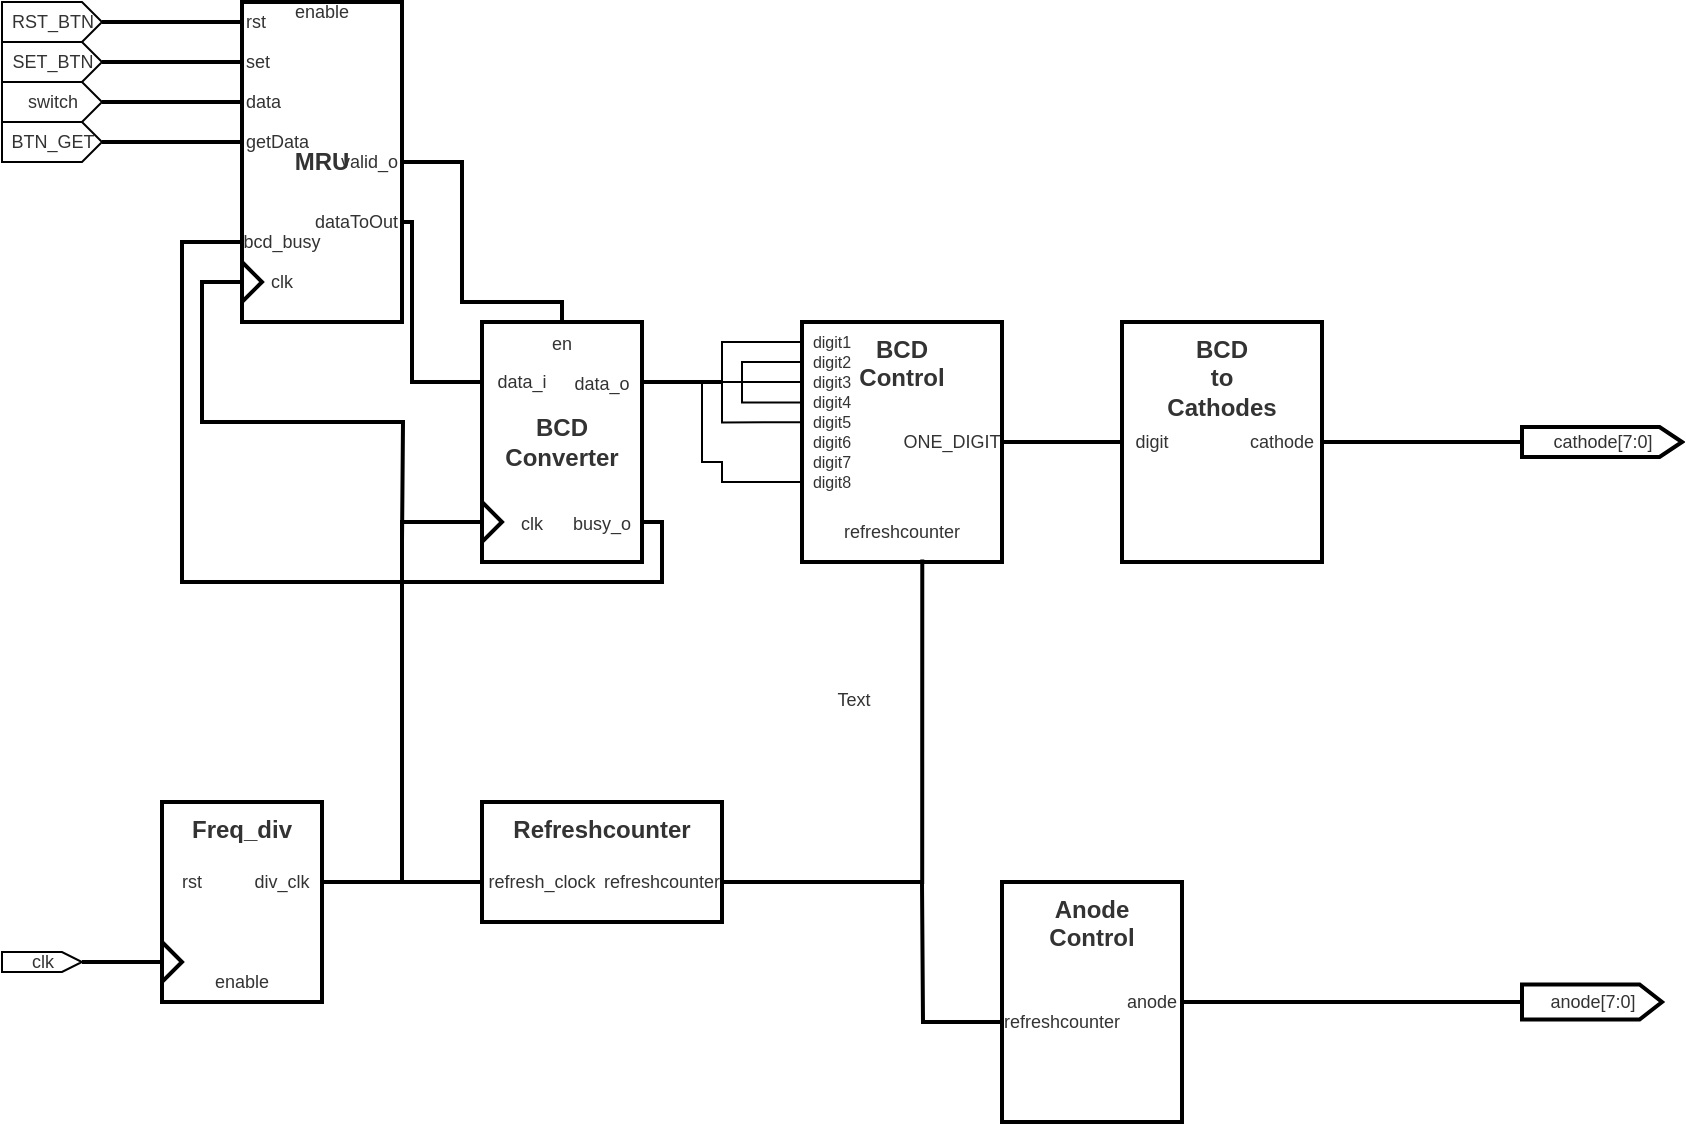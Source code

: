 <mxfile version="24.2.5" type="device">
  <diagram name="Page-1" id="2x621jaUKA7F4XU8DzSN">
    <mxGraphModel dx="1006" dy="763" grid="0" gridSize="10" guides="1" tooltips="1" connect="1" arrows="1" fold="1" page="1" pageScale="1" pageWidth="850" pageHeight="1100" background="#ffffff" math="0" shadow="0">
      <root>
        <mxCell id="0" />
        <mxCell id="1" parent="0" />
        <mxCell id="rzKfDNWufYK-WlPWeBFo-13" style="edgeStyle=orthogonalEdgeStyle;rounded=0;orthogonalLoop=1;jettySize=auto;html=1;exitX=1;exitY=0.25;exitDx=0;exitDy=0;fontFamily=Helvetica;fontSize=12;fontColor=#333333;strokeColor=#000000;endArrow=none;endFill=0;strokeWidth=2;" edge="1" parent="1" source="rzKfDNWufYK-WlPWeBFo-5">
          <mxGeometry relative="1" as="geometry">
            <mxPoint x="360" y="230" as="targetPoint" />
          </mxGeometry>
        </mxCell>
        <mxCell id="rzKfDNWufYK-WlPWeBFo-19" value="" style="endArrow=none;html=1;rounded=0;strokeColor=#000000;strokeWidth=1;align=center;verticalAlign=middle;fontFamily=Helvetica;fontSize=12;fontColor=#333333;labelBackgroundColor=default;edgeStyle=orthogonalEdgeStyle;exitX=0;exitY=0.083;exitDx=0;exitDy=0;exitPerimeter=0;" edge="1" parent="1" source="rzKfDNWufYK-WlPWeBFo-17">
          <mxGeometry width="50" height="50" relative="1" as="geometry">
            <mxPoint x="290" y="340" as="sourcePoint" />
            <mxPoint x="360" y="230" as="targetPoint" />
            <Array as="points">
              <mxPoint x="360" y="210" />
            </Array>
          </mxGeometry>
        </mxCell>
        <mxCell id="rzKfDNWufYK-WlPWeBFo-20" value="" style="endArrow=none;html=1;rounded=0;strokeColor=#000000;strokeWidth=1;align=center;verticalAlign=middle;fontFamily=Helvetica;fontSize=12;fontColor=#333333;labelBackgroundColor=default;edgeStyle=orthogonalEdgeStyle;" edge="1" parent="1">
          <mxGeometry width="50" height="50" relative="1" as="geometry">
            <mxPoint x="400" y="220" as="sourcePoint" />
            <mxPoint x="360" y="230" as="targetPoint" />
            <Array as="points">
              <mxPoint x="370" y="220" />
            </Array>
          </mxGeometry>
        </mxCell>
        <mxCell id="rzKfDNWufYK-WlPWeBFo-22" value="" style="endArrow=none;html=1;rounded=0;strokeColor=#000000;strokeWidth=1;align=center;verticalAlign=middle;fontFamily=Helvetica;fontSize=12;fontColor=#333333;labelBackgroundColor=default;edgeStyle=orthogonalEdgeStyle;exitX=-0.003;exitY=0.335;exitDx=0;exitDy=0;exitPerimeter=0;" edge="1" parent="1" source="rzKfDNWufYK-WlPWeBFo-17">
          <mxGeometry width="50" height="50" relative="1" as="geometry">
            <mxPoint x="410" y="230" as="sourcePoint" />
            <mxPoint x="360" y="230" as="targetPoint" />
            <Array as="points">
              <mxPoint x="370" y="240" />
              <mxPoint x="370" y="230" />
            </Array>
          </mxGeometry>
        </mxCell>
        <mxCell id="rzKfDNWufYK-WlPWeBFo-23" value="" style="endArrow=none;html=1;rounded=0;strokeColor=#000000;strokeWidth=1;align=center;verticalAlign=middle;fontFamily=Helvetica;fontSize=12;fontColor=#333333;labelBackgroundColor=default;edgeStyle=orthogonalEdgeStyle;exitX=-0.007;exitY=0.418;exitDx=0;exitDy=0;exitPerimeter=0;" edge="1" parent="1" source="rzKfDNWufYK-WlPWeBFo-17">
          <mxGeometry width="50" height="50" relative="1" as="geometry">
            <mxPoint x="390" y="250" as="sourcePoint" />
            <mxPoint x="360" y="230" as="targetPoint" />
            <Array as="points">
              <mxPoint x="360" y="250" />
            </Array>
          </mxGeometry>
        </mxCell>
        <mxCell id="rzKfDNWufYK-WlPWeBFo-24" value="" style="endArrow=none;html=1;rounded=0;strokeColor=#000000;strokeWidth=1;align=center;verticalAlign=middle;fontFamily=Helvetica;fontSize=12;fontColor=#333333;labelBackgroundColor=default;edgeStyle=orthogonalEdgeStyle;exitX=0;exitY=0.25;exitDx=0;exitDy=0;" edge="1" parent="1" source="rzKfDNWufYK-WlPWeBFo-17">
          <mxGeometry width="50" height="50" relative="1" as="geometry">
            <mxPoint x="410" y="240" as="sourcePoint" />
            <mxPoint x="370" y="230" as="targetPoint" />
            <Array as="points">
              <mxPoint x="400" y="230" />
              <mxPoint x="400" y="230" />
            </Array>
          </mxGeometry>
        </mxCell>
        <mxCell id="rzKfDNWufYK-WlPWeBFo-65" style="edgeStyle=orthogonalEdgeStyle;rounded=0;orthogonalLoop=1;jettySize=auto;html=1;exitX=1;exitY=0.5;exitDx=0;exitDy=0;entryX=0;entryY=0.5;entryDx=0;entryDy=0;strokeColor=#000000;strokeWidth=2;align=center;verticalAlign=middle;fontFamily=Helvetica;fontSize=9;fontColor=#333333;labelBackgroundColor=none;endArrow=none;endFill=0;" edge="1" parent="1" source="rzKfDNWufYK-WlPWeBFo-17" target="rzKfDNWufYK-WlPWeBFo-63">
          <mxGeometry relative="1" as="geometry" />
        </mxCell>
        <mxCell id="rzKfDNWufYK-WlPWeBFo-17" value="&lt;b&gt;BCD&lt;/b&gt;&lt;div&gt;&lt;b&gt;Control&lt;/b&gt;&lt;br&gt;&lt;/div&gt;" style="rounded=0;whiteSpace=wrap;html=1;strokeColor=#000000;strokeWidth=2;align=center;verticalAlign=top;fontFamily=Helvetica;fontSize=12;fontColor=#333333;fillColor=none;" vertex="1" parent="1">
          <mxGeometry x="400" y="200" width="100" height="120" as="geometry" />
        </mxCell>
        <mxCell id="rzKfDNWufYK-WlPWeBFo-27" value="digit1" style="text;html=1;align=center;verticalAlign=middle;whiteSpace=wrap;rounded=0;fontFamily=Helvetica;fontSize=8;fontColor=#333333;labelBackgroundColor=none;" vertex="1" parent="1">
          <mxGeometry x="400" y="200" width="30" height="20" as="geometry" />
        </mxCell>
        <mxCell id="rzKfDNWufYK-WlPWeBFo-28" value="digit2" style="text;html=1;align=center;verticalAlign=middle;whiteSpace=wrap;rounded=0;fontFamily=Helvetica;fontSize=8;fontColor=#333333;labelBackgroundColor=none;" vertex="1" parent="1">
          <mxGeometry x="400" y="210" width="30" height="20" as="geometry" />
        </mxCell>
        <mxCell id="rzKfDNWufYK-WlPWeBFo-29" value="digit3" style="text;html=1;align=center;verticalAlign=middle;whiteSpace=wrap;rounded=0;fontFamily=Helvetica;fontSize=8;fontColor=#333333;labelBackgroundColor=none;" vertex="1" parent="1">
          <mxGeometry x="400" y="220" width="30" height="20" as="geometry" />
        </mxCell>
        <mxCell id="rzKfDNWufYK-WlPWeBFo-30" value="digit4" style="text;html=1;align=center;verticalAlign=middle;whiteSpace=wrap;rounded=0;fontFamily=Helvetica;fontSize=8;fontColor=#333333;labelBackgroundColor=none;" vertex="1" parent="1">
          <mxGeometry x="400" y="230" width="30" height="20" as="geometry" />
        </mxCell>
        <mxCell id="rzKfDNWufYK-WlPWeBFo-31" value="digit5" style="text;html=1;align=center;verticalAlign=middle;whiteSpace=wrap;rounded=0;fontFamily=Helvetica;fontSize=8;fontColor=#333333;labelBackgroundColor=none;" vertex="1" parent="1">
          <mxGeometry x="400" y="240" width="30" height="20" as="geometry" />
        </mxCell>
        <mxCell id="rzKfDNWufYK-WlPWeBFo-35" value="ONE_DIGIT" style="text;html=1;align=center;verticalAlign=middle;whiteSpace=wrap;rounded=0;fontFamily=Helvetica;fontSize=9;fontColor=#333333;labelBackgroundColor=none;" vertex="1" parent="1">
          <mxGeometry x="450" y="242.5" width="50" height="35" as="geometry" />
        </mxCell>
        <mxCell id="rzKfDNWufYK-WlPWeBFo-36" value="refreshcounter" style="text;html=1;align=center;verticalAlign=middle;whiteSpace=wrap;rounded=0;fontFamily=Helvetica;fontSize=9;fontColor=#333333;labelBackgroundColor=none;" vertex="1" parent="1">
          <mxGeometry x="420" y="290" width="60" height="30" as="geometry" />
        </mxCell>
        <mxCell id="rzKfDNWufYK-WlPWeBFo-42" style="edgeStyle=orthogonalEdgeStyle;rounded=0;orthogonalLoop=1;jettySize=auto;html=1;exitX=1;exitY=0.5;exitDx=0;exitDy=0;exitPerimeter=0;entryX=0;entryY=0.5;entryDx=0;entryDy=0;strokeColor=#000000;strokeWidth=2;align=center;verticalAlign=middle;fontFamily=Helvetica;fontSize=9;fontColor=#333333;labelBackgroundColor=none;endArrow=none;endFill=0;" edge="1" parent="1" source="rzKfDNWufYK-WlPWeBFo-41" target="rzKfDNWufYK-WlPWeBFo-39">
          <mxGeometry relative="1" as="geometry" />
        </mxCell>
        <mxCell id="rzKfDNWufYK-WlPWeBFo-41" value="clk" style="html=1;shadow=0;dashed=0;align=center;verticalAlign=middle;shape=mxgraph.arrows2.arrow;dy=0;dx=10;notch=0;rounded=0;strokeColor=#000000;strokeWidth=1;fontFamily=Helvetica;fontSize=9;fontColor=#333333;labelBackgroundColor=none;fillColor=none;gradientColor=none;" vertex="1" parent="1">
          <mxGeometry y="515" width="40" height="10" as="geometry" />
        </mxCell>
        <mxCell id="rzKfDNWufYK-WlPWeBFo-46" value="" style="group" vertex="1" connectable="0" parent="1">
          <mxGeometry x="80" y="440" width="80" height="100" as="geometry" />
        </mxCell>
        <mxCell id="rzKfDNWufYK-WlPWeBFo-38" value="&lt;b&gt;&lt;font style=&quot;font-size: 12px;&quot;&gt;Freq_div&lt;/font&gt;&lt;/b&gt;" style="rounded=0;whiteSpace=wrap;html=1;align=center;verticalAlign=top;fontFamily=Helvetica;fontSize=9;fontColor=#333333;labelBackgroundColor=none;fillColor=none;gradientColor=none;strokeColor=#000000;strokeWidth=2;" vertex="1" parent="rzKfDNWufYK-WlPWeBFo-46">
          <mxGeometry width="80" height="100" as="geometry" />
        </mxCell>
        <mxCell id="rzKfDNWufYK-WlPWeBFo-39" value="" style="triangle;whiteSpace=wrap;html=1;rounded=0;strokeColor=#000000;strokeWidth=2;align=center;verticalAlign=middle;fontFamily=Helvetica;fontSize=12;fontColor=#333333;fillColor=none;" vertex="1" parent="rzKfDNWufYK-WlPWeBFo-46">
          <mxGeometry y="70" width="10" height="20" as="geometry" />
        </mxCell>
        <mxCell id="rzKfDNWufYK-WlPWeBFo-43" value="rst" style="text;html=1;align=center;verticalAlign=middle;whiteSpace=wrap;rounded=0;fontFamily=Helvetica;fontSize=9;fontColor=#333333;labelBackgroundColor=none;" vertex="1" parent="rzKfDNWufYK-WlPWeBFo-46">
          <mxGeometry y="30" width="30" height="20" as="geometry" />
        </mxCell>
        <mxCell id="rzKfDNWufYK-WlPWeBFo-44" value="enable" style="text;html=1;align=center;verticalAlign=middle;whiteSpace=wrap;rounded=0;fontFamily=Helvetica;fontSize=9;fontColor=#333333;labelBackgroundColor=none;" vertex="1" parent="rzKfDNWufYK-WlPWeBFo-46">
          <mxGeometry x="20" y="80" width="40" height="20" as="geometry" />
        </mxCell>
        <mxCell id="rzKfDNWufYK-WlPWeBFo-45" value="div_clk" style="text;html=1;align=center;verticalAlign=middle;whiteSpace=wrap;rounded=0;fontFamily=Helvetica;fontSize=9;fontColor=#333333;labelBackgroundColor=none;" vertex="1" parent="rzKfDNWufYK-WlPWeBFo-46">
          <mxGeometry x="40" y="30" width="40" height="20" as="geometry" />
        </mxCell>
        <mxCell id="rzKfDNWufYK-WlPWeBFo-47" style="edgeStyle=orthogonalEdgeStyle;rounded=0;orthogonalLoop=1;jettySize=auto;html=1;exitX=1;exitY=0.5;exitDx=0;exitDy=0;strokeColor=#000000;strokeWidth=2;align=center;verticalAlign=middle;fontFamily=Helvetica;fontSize=9;fontColor=#333333;labelBackgroundColor=none;endArrow=none;endFill=0;entryX=0;entryY=0.5;entryDx=0;entryDy=0;" edge="1" parent="1" source="rzKfDNWufYK-WlPWeBFo-45" target="rzKfDNWufYK-WlPWeBFo-6">
          <mxGeometry relative="1" as="geometry">
            <mxPoint x="200" y="300" as="targetPoint" />
            <Array as="points">
              <mxPoint x="200" y="480" />
              <mxPoint x="200" y="300" />
            </Array>
          </mxGeometry>
        </mxCell>
        <mxCell id="rzKfDNWufYK-WlPWeBFo-51" value="" style="group" vertex="1" connectable="0" parent="1">
          <mxGeometry x="240" y="440" width="120" height="60" as="geometry" />
        </mxCell>
        <mxCell id="rzKfDNWufYK-WlPWeBFo-48" value="&lt;b&gt;&lt;font style=&quot;font-size: 12px;&quot;&gt;Refreshcounter&lt;/font&gt;&lt;/b&gt;" style="rounded=0;whiteSpace=wrap;html=1;strokeColor=#000000;strokeWidth=2;align=center;verticalAlign=top;fontFamily=Helvetica;fontSize=9;fontColor=#333333;labelBackgroundColor=none;fillColor=none;gradientColor=none;" vertex="1" parent="rzKfDNWufYK-WlPWeBFo-51">
          <mxGeometry width="120" height="60" as="geometry" />
        </mxCell>
        <mxCell id="rzKfDNWufYK-WlPWeBFo-49" value="refresh_clock" style="text;html=1;align=center;verticalAlign=middle;whiteSpace=wrap;rounded=0;fontFamily=Helvetica;fontSize=9;fontColor=#333333;labelBackgroundColor=none;" vertex="1" parent="rzKfDNWufYK-WlPWeBFo-51">
          <mxGeometry y="30" width="60" height="20" as="geometry" />
        </mxCell>
        <mxCell id="rzKfDNWufYK-WlPWeBFo-50" value="refreshcounter" style="text;html=1;align=center;verticalAlign=middle;whiteSpace=wrap;rounded=0;fontFamily=Helvetica;fontSize=9;fontColor=#333333;labelBackgroundColor=none;" vertex="1" parent="rzKfDNWufYK-WlPWeBFo-51">
          <mxGeometry x="60" y="25" width="60" height="30" as="geometry" />
        </mxCell>
        <mxCell id="rzKfDNWufYK-WlPWeBFo-53" style="edgeStyle=orthogonalEdgeStyle;rounded=0;orthogonalLoop=1;jettySize=auto;html=1;exitX=1;exitY=0.5;exitDx=0;exitDy=0;strokeColor=#000000;strokeWidth=2;align=center;verticalAlign=middle;fontFamily=Helvetica;fontSize=9;fontColor=#333333;labelBackgroundColor=none;endArrow=none;endFill=0;entryX=0.669;entryY=0.959;entryDx=0;entryDy=0;entryPerimeter=0;" edge="1" parent="1" source="rzKfDNWufYK-WlPWeBFo-50" target="rzKfDNWufYK-WlPWeBFo-36">
          <mxGeometry relative="1" as="geometry">
            <mxPoint x="460.0" y="480.043" as="targetPoint" />
          </mxGeometry>
        </mxCell>
        <mxCell id="rzKfDNWufYK-WlPWeBFo-54" value="" style="endArrow=none;html=1;rounded=0;strokeColor=#000000;strokeWidth=2;align=center;verticalAlign=middle;fontFamily=Helvetica;fontSize=9;fontColor=#333333;labelBackgroundColor=none;edgeStyle=orthogonalEdgeStyle;" edge="1" parent="1" source="rzKfDNWufYK-WlPWeBFo-56">
          <mxGeometry width="50" height="50" relative="1" as="geometry">
            <mxPoint x="470" y="550" as="sourcePoint" />
            <mxPoint x="460" y="480" as="targetPoint" />
          </mxGeometry>
        </mxCell>
        <mxCell id="rzKfDNWufYK-WlPWeBFo-55" value="&lt;font style=&quot;font-size: 12px;&quot;&gt;&lt;b&gt;Anode&lt;br&gt;Control&lt;/b&gt;&lt;/font&gt;" style="rounded=0;whiteSpace=wrap;html=1;strokeColor=#000000;strokeWidth=2;align=center;verticalAlign=top;fontFamily=Helvetica;fontSize=9;fontColor=#333333;labelBackgroundColor=none;fillColor=none;gradientColor=none;" vertex="1" parent="1">
          <mxGeometry x="500" y="480" width="90" height="120" as="geometry" />
        </mxCell>
        <mxCell id="rzKfDNWufYK-WlPWeBFo-56" value="refreshcounter" style="text;html=1;align=center;verticalAlign=middle;whiteSpace=wrap;rounded=0;fontFamily=Helvetica;fontSize=9;fontColor=#333333;labelBackgroundColor=none;" vertex="1" parent="1">
          <mxGeometry x="500" y="535" width="60" height="30" as="geometry" />
        </mxCell>
        <mxCell id="rzKfDNWufYK-WlPWeBFo-57" value="anode" style="text;html=1;align=center;verticalAlign=middle;whiteSpace=wrap;rounded=0;fontFamily=Helvetica;fontSize=9;fontColor=#333333;labelBackgroundColor=none;" vertex="1" parent="1">
          <mxGeometry x="560" y="525" width="30" height="30" as="geometry" />
        </mxCell>
        <mxCell id="rzKfDNWufYK-WlPWeBFo-61" value="" style="edgeStyle=orthogonalEdgeStyle;rounded=0;orthogonalLoop=1;jettySize=auto;html=1;strokeColor=#000000;strokeWidth=2;align=center;verticalAlign=middle;fontFamily=Helvetica;fontSize=9;fontColor=#333333;labelBackgroundColor=none;endArrow=none;endFill=0;entryX=1;entryY=0.5;entryDx=0;entryDy=0;" edge="1" parent="1" source="rzKfDNWufYK-WlPWeBFo-58" target="rzKfDNWufYK-WlPWeBFo-57">
          <mxGeometry relative="1" as="geometry">
            <mxPoint x="685" y="540" as="targetPoint" />
          </mxGeometry>
        </mxCell>
        <mxCell id="rzKfDNWufYK-WlPWeBFo-58" value="anode[7:0]" style="html=1;shadow=0;dashed=0;align=center;verticalAlign=middle;shape=mxgraph.arrows2.arrow;dy=0;dx=11.21;notch=0;rounded=0;strokeColor=#000000;strokeWidth=2;fontFamily=Helvetica;fontSize=9;fontColor=#333333;labelBackgroundColor=none;fillColor=none;gradientColor=none;rotation=0;" vertex="1" parent="1">
          <mxGeometry x="760" y="531.25" width="70" height="17.5" as="geometry" />
        </mxCell>
        <mxCell id="rzKfDNWufYK-WlPWeBFo-66" style="edgeStyle=orthogonalEdgeStyle;rounded=0;orthogonalLoop=1;jettySize=auto;html=1;exitX=1;exitY=0.5;exitDx=0;exitDy=0;strokeColor=#000000;strokeWidth=2;align=center;verticalAlign=middle;fontFamily=Helvetica;fontSize=9;fontColor=#333333;labelBackgroundColor=none;endArrow=none;endFill=0;entryX=0;entryY=0.5;entryDx=0;entryDy=0;entryPerimeter=0;" edge="1" parent="1" source="rzKfDNWufYK-WlPWeBFo-62" target="rzKfDNWufYK-WlPWeBFo-67">
          <mxGeometry relative="1" as="geometry">
            <mxPoint x="740.0" y="260.097" as="targetPoint" />
          </mxGeometry>
        </mxCell>
        <mxCell id="rzKfDNWufYK-WlPWeBFo-62" value="&lt;b&gt;BCD&lt;/b&gt;&lt;div&gt;&lt;b&gt;to&lt;/b&gt;&lt;/div&gt;&lt;div&gt;&lt;b&gt;Cathodes&lt;/b&gt;&lt;/div&gt;" style="rounded=0;whiteSpace=wrap;html=1;strokeColor=#000000;strokeWidth=2;align=center;verticalAlign=top;fontFamily=Helvetica;fontSize=12;fontColor=#333333;fillColor=none;" vertex="1" parent="1">
          <mxGeometry x="560" y="200" width="100" height="120" as="geometry" />
        </mxCell>
        <mxCell id="rzKfDNWufYK-WlPWeBFo-63" value="digit" style="text;html=1;align=center;verticalAlign=middle;whiteSpace=wrap;rounded=0;fontFamily=Helvetica;fontSize=9;fontColor=#333333;labelBackgroundColor=none;" vertex="1" parent="1">
          <mxGeometry x="560" y="255" width="30" height="10" as="geometry" />
        </mxCell>
        <mxCell id="rzKfDNWufYK-WlPWeBFo-64" value="cathode" style="text;html=1;align=center;verticalAlign=middle;whiteSpace=wrap;rounded=0;fontFamily=Helvetica;fontSize=9;fontColor=#333333;labelBackgroundColor=none;" vertex="1" parent="1">
          <mxGeometry x="620" y="255" width="40" height="10" as="geometry" />
        </mxCell>
        <mxCell id="rzKfDNWufYK-WlPWeBFo-67" value="&lt;span style=&quot;text-wrap: wrap;&quot;&gt;cathode[7:0]&lt;/span&gt;" style="html=1;shadow=0;dashed=0;align=center;verticalAlign=middle;shape=mxgraph.arrows2.arrow;dy=0;dx=11.21;notch=0;rounded=0;strokeColor=#000000;strokeWidth=2;fontFamily=Helvetica;fontSize=9;fontColor=#333333;labelBackgroundColor=none;fillColor=none;gradientColor=none;rotation=0;" vertex="1" parent="1">
          <mxGeometry x="760" y="252.5" width="80" height="15" as="geometry" />
        </mxCell>
        <mxCell id="rzKfDNWufYK-WlPWeBFo-68" value="" style="endArrow=none;html=1;rounded=0;strokeColor=#000000;strokeWidth=2;align=center;verticalAlign=middle;fontFamily=Helvetica;fontSize=9;fontColor=#333333;labelBackgroundColor=none;edgeStyle=orthogonalEdgeStyle;" edge="1" parent="1">
          <mxGeometry width="50" height="50" relative="1" as="geometry">
            <mxPoint x="200" y="480" as="sourcePoint" />
            <mxPoint x="240" y="480" as="targetPoint" />
          </mxGeometry>
        </mxCell>
        <mxCell id="rzKfDNWufYK-WlPWeBFo-79" style="edgeStyle=orthogonalEdgeStyle;rounded=0;orthogonalLoop=1;jettySize=auto;html=1;exitX=1;exitY=0.5;exitDx=0;exitDy=0;exitPerimeter=0;entryX=0;entryY=0.5;entryDx=0;entryDy=0;strokeColor=#000000;strokeWidth=2;align=center;verticalAlign=middle;fontFamily=Helvetica;fontSize=9;fontColor=#333333;labelBackgroundColor=none;endArrow=none;endFill=0;" edge="1" parent="1" source="rzKfDNWufYK-WlPWeBFo-75">
          <mxGeometry relative="1" as="geometry">
            <mxPoint x="120" y="50" as="targetPoint" />
          </mxGeometry>
        </mxCell>
        <mxCell id="rzKfDNWufYK-WlPWeBFo-75" value="RST_BTN" style="html=1;shadow=0;dashed=0;align=center;verticalAlign=middle;shape=mxgraph.arrows2.arrow;dy=0;dx=10;notch=0;rounded=0;strokeColor=#000000;strokeWidth=1;fontFamily=Helvetica;fontSize=9;fontColor=#333333;labelBackgroundColor=none;fillColor=none;gradientColor=none;" vertex="1" parent="1">
          <mxGeometry y="40" width="50" height="20" as="geometry" />
        </mxCell>
        <mxCell id="rzKfDNWufYK-WlPWeBFo-83" style="edgeStyle=orthogonalEdgeStyle;rounded=0;orthogonalLoop=1;jettySize=auto;html=1;exitX=1;exitY=0.5;exitDx=0;exitDy=0;exitPerimeter=0;entryX=0;entryY=0.5;entryDx=0;entryDy=0;strokeColor=#000000;strokeWidth=2;align=center;verticalAlign=middle;fontFamily=Helvetica;fontSize=9;fontColor=#333333;labelBackgroundColor=none;endArrow=none;endFill=0;" edge="1" parent="1" source="rzKfDNWufYK-WlPWeBFo-80">
          <mxGeometry relative="1" as="geometry">
            <mxPoint x="120" y="70" as="targetPoint" />
          </mxGeometry>
        </mxCell>
        <mxCell id="rzKfDNWufYK-WlPWeBFo-80" value="SET_BTN" style="html=1;shadow=0;dashed=0;align=center;verticalAlign=middle;shape=mxgraph.arrows2.arrow;dy=0;dx=10;notch=0;rounded=0;strokeColor=#000000;strokeWidth=1;fontFamily=Helvetica;fontSize=9;fontColor=#333333;labelBackgroundColor=none;fillColor=none;gradientColor=none;" vertex="1" parent="1">
          <mxGeometry y="60" width="50" height="20" as="geometry" />
        </mxCell>
        <mxCell id="rzKfDNWufYK-WlPWeBFo-85" style="edgeStyle=orthogonalEdgeStyle;rounded=0;orthogonalLoop=1;jettySize=auto;html=1;exitX=1;exitY=0.5;exitDx=0;exitDy=0;exitPerimeter=0;entryX=0;entryY=0.5;entryDx=0;entryDy=0;strokeColor=#000000;strokeWidth=2;align=center;verticalAlign=middle;fontFamily=Helvetica;fontSize=9;fontColor=#333333;labelBackgroundColor=none;endArrow=none;endFill=0;" edge="1" parent="1" source="rzKfDNWufYK-WlPWeBFo-84">
          <mxGeometry relative="1" as="geometry">
            <mxPoint x="120" y="70" as="targetPoint" />
            <Array as="points">
              <mxPoint x="120" y="90" />
            </Array>
          </mxGeometry>
        </mxCell>
        <mxCell id="rzKfDNWufYK-WlPWeBFo-84" value="switch" style="html=1;shadow=0;dashed=0;align=center;verticalAlign=middle;shape=mxgraph.arrows2.arrow;dy=0;dx=10;notch=0;rounded=0;strokeColor=#000000;strokeWidth=1;fontFamily=Helvetica;fontSize=9;fontColor=#333333;labelBackgroundColor=none;fillColor=none;gradientColor=none;" vertex="1" parent="1">
          <mxGeometry y="80" width="50" height="20" as="geometry" />
        </mxCell>
        <mxCell id="rzKfDNWufYK-WlPWeBFo-88" value="BTN_GET" style="html=1;shadow=0;dashed=0;align=center;verticalAlign=middle;shape=mxgraph.arrows2.arrow;dy=0;dx=10;notch=0;rounded=0;strokeColor=#000000;strokeWidth=1;fontFamily=Helvetica;fontSize=9;fontColor=#333333;labelBackgroundColor=none;fillColor=none;gradientColor=none;" vertex="1" parent="1">
          <mxGeometry y="100" width="50" height="20" as="geometry" />
        </mxCell>
        <mxCell id="rzKfDNWufYK-WlPWeBFo-89" style="edgeStyle=orthogonalEdgeStyle;rounded=0;orthogonalLoop=1;jettySize=auto;html=1;exitX=1;exitY=0.5;exitDx=0;exitDy=0;exitPerimeter=0;strokeColor=#000000;strokeWidth=2;align=center;verticalAlign=middle;fontFamily=Helvetica;fontSize=9;fontColor=#333333;labelBackgroundColor=none;endArrow=none;endFill=0;" edge="1" parent="1" source="rzKfDNWufYK-WlPWeBFo-88">
          <mxGeometry relative="1" as="geometry">
            <mxPoint x="120" y="110" as="targetPoint" />
          </mxGeometry>
        </mxCell>
        <mxCell id="rzKfDNWufYK-WlPWeBFo-99" value="" style="group" vertex="1" connectable="0" parent="1">
          <mxGeometry x="240" y="200" width="80" height="120" as="geometry" />
        </mxCell>
        <mxCell id="rzKfDNWufYK-WlPWeBFo-15" value="" style="group" vertex="1" connectable="0" parent="rzKfDNWufYK-WlPWeBFo-99">
          <mxGeometry width="80" height="120" as="geometry" />
        </mxCell>
        <mxCell id="rzKfDNWufYK-WlPWeBFo-5" value="&lt;b&gt;BCD&lt;/b&gt;&lt;div&gt;&lt;b&gt;Converter&lt;/b&gt;&lt;/div&gt;" style="rounded=0;whiteSpace=wrap;html=1;strokeColor=#000000;strokeWidth=2;align=center;verticalAlign=middle;fontFamily=Helvetica;fontSize=12;fontColor=#333333;fillColor=none;" vertex="1" parent="rzKfDNWufYK-WlPWeBFo-15">
          <mxGeometry width="80" height="120" as="geometry" />
        </mxCell>
        <mxCell id="rzKfDNWufYK-WlPWeBFo-6" value="" style="triangle;whiteSpace=wrap;html=1;rounded=0;strokeColor=#000000;strokeWidth=2;align=center;verticalAlign=middle;fontFamily=Helvetica;fontSize=12;fontColor=#333333;fillColor=none;" vertex="1" parent="rzKfDNWufYK-WlPWeBFo-15">
          <mxGeometry y="90" width="10" height="20" as="geometry" />
        </mxCell>
        <mxCell id="rzKfDNWufYK-WlPWeBFo-7" value="&lt;font style=&quot;font-size: 9px;&quot;&gt;clk&lt;/font&gt;" style="text;html=1;align=center;verticalAlign=middle;whiteSpace=wrap;rounded=0;fontFamily=Helvetica;fontSize=12;fontColor=#333333;" vertex="1" parent="rzKfDNWufYK-WlPWeBFo-99">
          <mxGeometry x="10" y="92.5" width="30" height="15" as="geometry" />
        </mxCell>
        <mxCell id="rzKfDNWufYK-WlPWeBFo-8" value="&lt;font style=&quot;font-size: 9px;&quot;&gt;en&lt;/font&gt;" style="text;html=1;align=center;verticalAlign=middle;whiteSpace=wrap;rounded=0;fontFamily=Helvetica;fontSize=12;fontColor=#333333;" vertex="1" parent="rzKfDNWufYK-WlPWeBFo-99">
          <mxGeometry x="20" width="40" height="20" as="geometry" />
        </mxCell>
        <mxCell id="rzKfDNWufYK-WlPWeBFo-9" value="data_i" style="text;html=1;align=center;verticalAlign=middle;whiteSpace=wrap;rounded=0;fontFamily=Helvetica;fontSize=9;fontColor=#333333;" vertex="1" parent="rzKfDNWufYK-WlPWeBFo-99">
          <mxGeometry y="20" width="40" height="20" as="geometry" />
        </mxCell>
        <mxCell id="rzKfDNWufYK-WlPWeBFo-10" value="&lt;font style=&quot;font-size: 9px;&quot;&gt;data_o&lt;/font&gt;" style="text;html=1;align=center;verticalAlign=middle;whiteSpace=wrap;rounded=0;fontFamily=Helvetica;fontSize=12;fontColor=#333333;" vertex="1" parent="rzKfDNWufYK-WlPWeBFo-99">
          <mxGeometry x="40" y="20" width="40" height="20" as="geometry" />
        </mxCell>
        <mxCell id="rzKfDNWufYK-WlPWeBFo-11" value="&lt;font style=&quot;font-size: 9px;&quot;&gt;busy_o&lt;/font&gt;" style="text;html=1;align=center;verticalAlign=middle;whiteSpace=wrap;rounded=0;fontFamily=Helvetica;fontSize=12;fontColor=#333333;" vertex="1" parent="rzKfDNWufYK-WlPWeBFo-99">
          <mxGeometry x="40" y="90" width="40" height="20" as="geometry" />
        </mxCell>
        <mxCell id="rzKfDNWufYK-WlPWeBFo-115" style="edgeStyle=orthogonalEdgeStyle;rounded=0;orthogonalLoop=1;jettySize=auto;html=1;exitX=0.5;exitY=0;exitDx=0;exitDy=0;entryX=0.5;entryY=0;entryDx=0;entryDy=0;strokeColor=#000000;strokeWidth=2;align=center;verticalAlign=middle;fontFamily=Helvetica;fontSize=9;fontColor=#333333;labelBackgroundColor=none;endArrow=none;endFill=0;" edge="1" parent="rzKfDNWufYK-WlPWeBFo-99" source="rzKfDNWufYK-WlPWeBFo-5" target="rzKfDNWufYK-WlPWeBFo-8">
          <mxGeometry relative="1" as="geometry" />
        </mxCell>
        <mxCell id="rzKfDNWufYK-WlPWeBFo-114" style="edgeStyle=orthogonalEdgeStyle;rounded=0;orthogonalLoop=1;jettySize=auto;html=1;exitX=1;exitY=0.5;exitDx=0;exitDy=0;strokeColor=#000000;strokeWidth=2;align=center;verticalAlign=middle;fontFamily=Helvetica;fontSize=9;fontColor=#333333;labelBackgroundColor=none;endArrow=none;endFill=0;entryX=0;entryY=0.5;entryDx=0;entryDy=0;" edge="1" parent="1" source="rzKfDNWufYK-WlPWeBFo-93" target="rzKfDNWufYK-WlPWeBFo-9">
          <mxGeometry relative="1" as="geometry">
            <mxPoint x="210" y="220" as="targetPoint" />
            <Array as="points">
              <mxPoint x="205" y="150" />
              <mxPoint x="205" y="230" />
            </Array>
          </mxGeometry>
        </mxCell>
        <mxCell id="rzKfDNWufYK-WlPWeBFo-70" value="&lt;b&gt;MRU&lt;/b&gt;" style="rounded=0;whiteSpace=wrap;html=1;strokeColor=#000000;strokeWidth=2;align=center;verticalAlign=middle;fontFamily=Helvetica;fontSize=12;fontColor=#333333;fillColor=none;" vertex="1" parent="1">
          <mxGeometry x="120" y="40" width="80" height="160" as="geometry" />
        </mxCell>
        <mxCell id="rzKfDNWufYK-WlPWeBFo-73" style="edgeStyle=orthogonalEdgeStyle;rounded=0;orthogonalLoop=1;jettySize=auto;html=1;exitX=0;exitY=0.5;exitDx=0;exitDy=0;strokeColor=#000000;strokeWidth=2;align=center;verticalAlign=middle;fontFamily=Helvetica;fontSize=9;fontColor=#333333;labelBackgroundColor=none;endArrow=none;endFill=0;" edge="1" parent="1" source="rzKfDNWufYK-WlPWeBFo-71">
          <mxGeometry relative="1" as="geometry">
            <mxPoint x="200" y="310" as="targetPoint" />
          </mxGeometry>
        </mxCell>
        <mxCell id="rzKfDNWufYK-WlPWeBFo-71" value="" style="triangle;whiteSpace=wrap;html=1;rounded=0;strokeColor=#000000;strokeWidth=2;align=center;verticalAlign=middle;fontFamily=Helvetica;fontSize=12;fontColor=#333333;fillColor=none;" vertex="1" parent="1">
          <mxGeometry x="120" y="170" width="10" height="20" as="geometry" />
        </mxCell>
        <mxCell id="rzKfDNWufYK-WlPWeBFo-74" value="rst" style="text;html=1;align=left;verticalAlign=middle;whiteSpace=wrap;rounded=0;fontFamily=Helvetica;fontSize=9;fontColor=#333333;labelBackgroundColor=none;" vertex="1" parent="1">
          <mxGeometry x="120" y="40" width="20" height="20" as="geometry" />
        </mxCell>
        <mxCell id="rzKfDNWufYK-WlPWeBFo-82" value="set" style="text;html=1;align=left;verticalAlign=middle;whiteSpace=wrap;rounded=0;fontFamily=Helvetica;fontSize=9;fontColor=#333333;labelBackgroundColor=none;" vertex="1" parent="1">
          <mxGeometry x="120" y="60" width="20" height="20" as="geometry" />
        </mxCell>
        <mxCell id="rzKfDNWufYK-WlPWeBFo-86" value="data" style="text;html=1;align=left;verticalAlign=middle;whiteSpace=wrap;rounded=0;fontFamily=Helvetica;fontSize=9;fontColor=#333333;labelBackgroundColor=none;" vertex="1" parent="1">
          <mxGeometry x="120" y="80" width="40" height="20" as="geometry" />
        </mxCell>
        <mxCell id="rzKfDNWufYK-WlPWeBFo-90" value="getData" style="text;html=1;align=left;verticalAlign=middle;whiteSpace=wrap;rounded=0;fontFamily=Helvetica;fontSize=9;fontColor=#333333;labelBackgroundColor=none;" vertex="1" parent="1">
          <mxGeometry x="120" y="100" width="50" height="20" as="geometry" />
        </mxCell>
        <mxCell id="rzKfDNWufYK-WlPWeBFo-91" value="clk" style="text;html=1;align=center;verticalAlign=middle;whiteSpace=wrap;rounded=0;fontFamily=Helvetica;fontSize=9;fontColor=#333333;labelBackgroundColor=none;" vertex="1" parent="1">
          <mxGeometry x="130" y="170" width="20" height="20" as="geometry" />
        </mxCell>
        <mxCell id="rzKfDNWufYK-WlPWeBFo-92" value="enable" style="text;html=1;align=center;verticalAlign=middle;whiteSpace=wrap;rounded=0;fontFamily=Helvetica;fontSize=9;fontColor=#333333;labelBackgroundColor=none;" vertex="1" parent="1">
          <mxGeometry x="135" y="40" width="50" height="10" as="geometry" />
        </mxCell>
        <mxCell id="rzKfDNWufYK-WlPWeBFo-93" value="dataToOut" style="text;html=1;align=right;verticalAlign=middle;whiteSpace=wrap;rounded=0;fontFamily=Helvetica;fontSize=9;fontColor=#333333;labelBackgroundColor=none;" vertex="1" parent="1">
          <mxGeometry x="150" y="140" width="50" height="20" as="geometry" />
        </mxCell>
        <mxCell id="rzKfDNWufYK-WlPWeBFo-116" value="bcd_busy" style="text;html=1;align=center;verticalAlign=middle;whiteSpace=wrap;rounded=0;fontFamily=Helvetica;fontSize=9;fontColor=#333333;labelBackgroundColor=none;" vertex="1" parent="1">
          <mxGeometry x="120" y="150" width="40" height="20" as="geometry" />
        </mxCell>
        <mxCell id="rzKfDNWufYK-WlPWeBFo-118" style="edgeStyle=orthogonalEdgeStyle;rounded=0;orthogonalLoop=1;jettySize=auto;html=1;exitX=1;exitY=0.5;exitDx=0;exitDy=0;strokeColor=#000000;strokeWidth=2;align=center;verticalAlign=middle;fontFamily=Helvetica;fontSize=9;fontColor=#333333;labelBackgroundColor=none;endArrow=none;endFill=0;entryX=0;entryY=0.5;entryDx=0;entryDy=0;" edge="1" parent="1" source="rzKfDNWufYK-WlPWeBFo-11" target="rzKfDNWufYK-WlPWeBFo-116">
          <mxGeometry relative="1" as="geometry">
            <mxPoint x="340" y="350" as="targetPoint" />
            <Array as="points">
              <mxPoint x="330" y="300" />
              <mxPoint x="330" y="330" />
              <mxPoint x="90" y="330" />
              <mxPoint x="90" y="160" />
            </Array>
          </mxGeometry>
        </mxCell>
        <mxCell id="rzKfDNWufYK-WlPWeBFo-123" style="edgeStyle=orthogonalEdgeStyle;rounded=0;orthogonalLoop=1;jettySize=auto;html=1;exitX=1;exitY=0.5;exitDx=0;exitDy=0;entryX=0.5;entryY=0;entryDx=0;entryDy=0;strokeColor=#000000;strokeWidth=2;align=center;verticalAlign=middle;fontFamily=Helvetica;fontSize=9;fontColor=#333333;labelBackgroundColor=none;endArrow=none;endFill=0;" edge="1" parent="1" source="rzKfDNWufYK-WlPWeBFo-121" target="rzKfDNWufYK-WlPWeBFo-8">
          <mxGeometry relative="1" as="geometry">
            <Array as="points">
              <mxPoint x="230" y="120" />
              <mxPoint x="230" y="190" />
              <mxPoint x="280" y="190" />
            </Array>
          </mxGeometry>
        </mxCell>
        <mxCell id="rzKfDNWufYK-WlPWeBFo-121" value="valid_o" style="text;html=1;align=right;verticalAlign=middle;whiteSpace=wrap;rounded=0;fontFamily=Helvetica;fontSize=9;fontColor=#333333;labelBackgroundColor=none;" vertex="1" parent="1">
          <mxGeometry x="170" y="112.5" width="30" height="15" as="geometry" />
        </mxCell>
        <mxCell id="rzKfDNWufYK-WlPWeBFo-126" value="digit6" style="text;html=1;align=center;verticalAlign=middle;whiteSpace=wrap;rounded=0;fontFamily=Helvetica;fontSize=8;fontColor=#333333;labelBackgroundColor=none;" vertex="1" parent="1">
          <mxGeometry x="400" y="250" width="30" height="20" as="geometry" />
        </mxCell>
        <mxCell id="rzKfDNWufYK-WlPWeBFo-127" value="digit7" style="text;html=1;align=center;verticalAlign=middle;whiteSpace=wrap;rounded=0;fontFamily=Helvetica;fontSize=8;fontColor=#333333;labelBackgroundColor=none;" vertex="1" parent="1">
          <mxGeometry x="400" y="260" width="30" height="20" as="geometry" />
        </mxCell>
        <mxCell id="rzKfDNWufYK-WlPWeBFo-128" value="digit8" style="text;html=1;align=center;verticalAlign=middle;whiteSpace=wrap;rounded=0;fontFamily=Helvetica;fontSize=8;fontColor=#333333;labelBackgroundColor=none;" vertex="1" parent="1">
          <mxGeometry x="400" y="270" width="30" height="20" as="geometry" />
        </mxCell>
        <mxCell id="rzKfDNWufYK-WlPWeBFo-130" value="" style="endArrow=none;html=1;rounded=0;strokeColor=#000000;strokeWidth=1;align=center;verticalAlign=middle;fontFamily=Helvetica;fontSize=12;fontColor=#333333;labelBackgroundColor=default;edgeStyle=orthogonalEdgeStyle;exitX=0;exitY=0.5;exitDx=0;exitDy=0;" edge="1" parent="1" source="rzKfDNWufYK-WlPWeBFo-128">
          <mxGeometry width="50" height="50" relative="1" as="geometry">
            <mxPoint x="390" y="280" as="sourcePoint" />
            <mxPoint x="350" y="230" as="targetPoint" />
            <Array as="points">
              <mxPoint x="360" y="280" />
              <mxPoint x="360" y="270" />
            </Array>
          </mxGeometry>
        </mxCell>
        <mxCell id="rzKfDNWufYK-WlPWeBFo-131" value="Text" style="text;html=1;align=center;verticalAlign=middle;whiteSpace=wrap;rounded=0;fontFamily=Helvetica;fontSize=9;fontColor=#333333;labelBackgroundColor=none;" vertex="1" parent="1">
          <mxGeometry x="396" y="374" width="60" height="30" as="geometry" />
        </mxCell>
      </root>
    </mxGraphModel>
  </diagram>
</mxfile>
